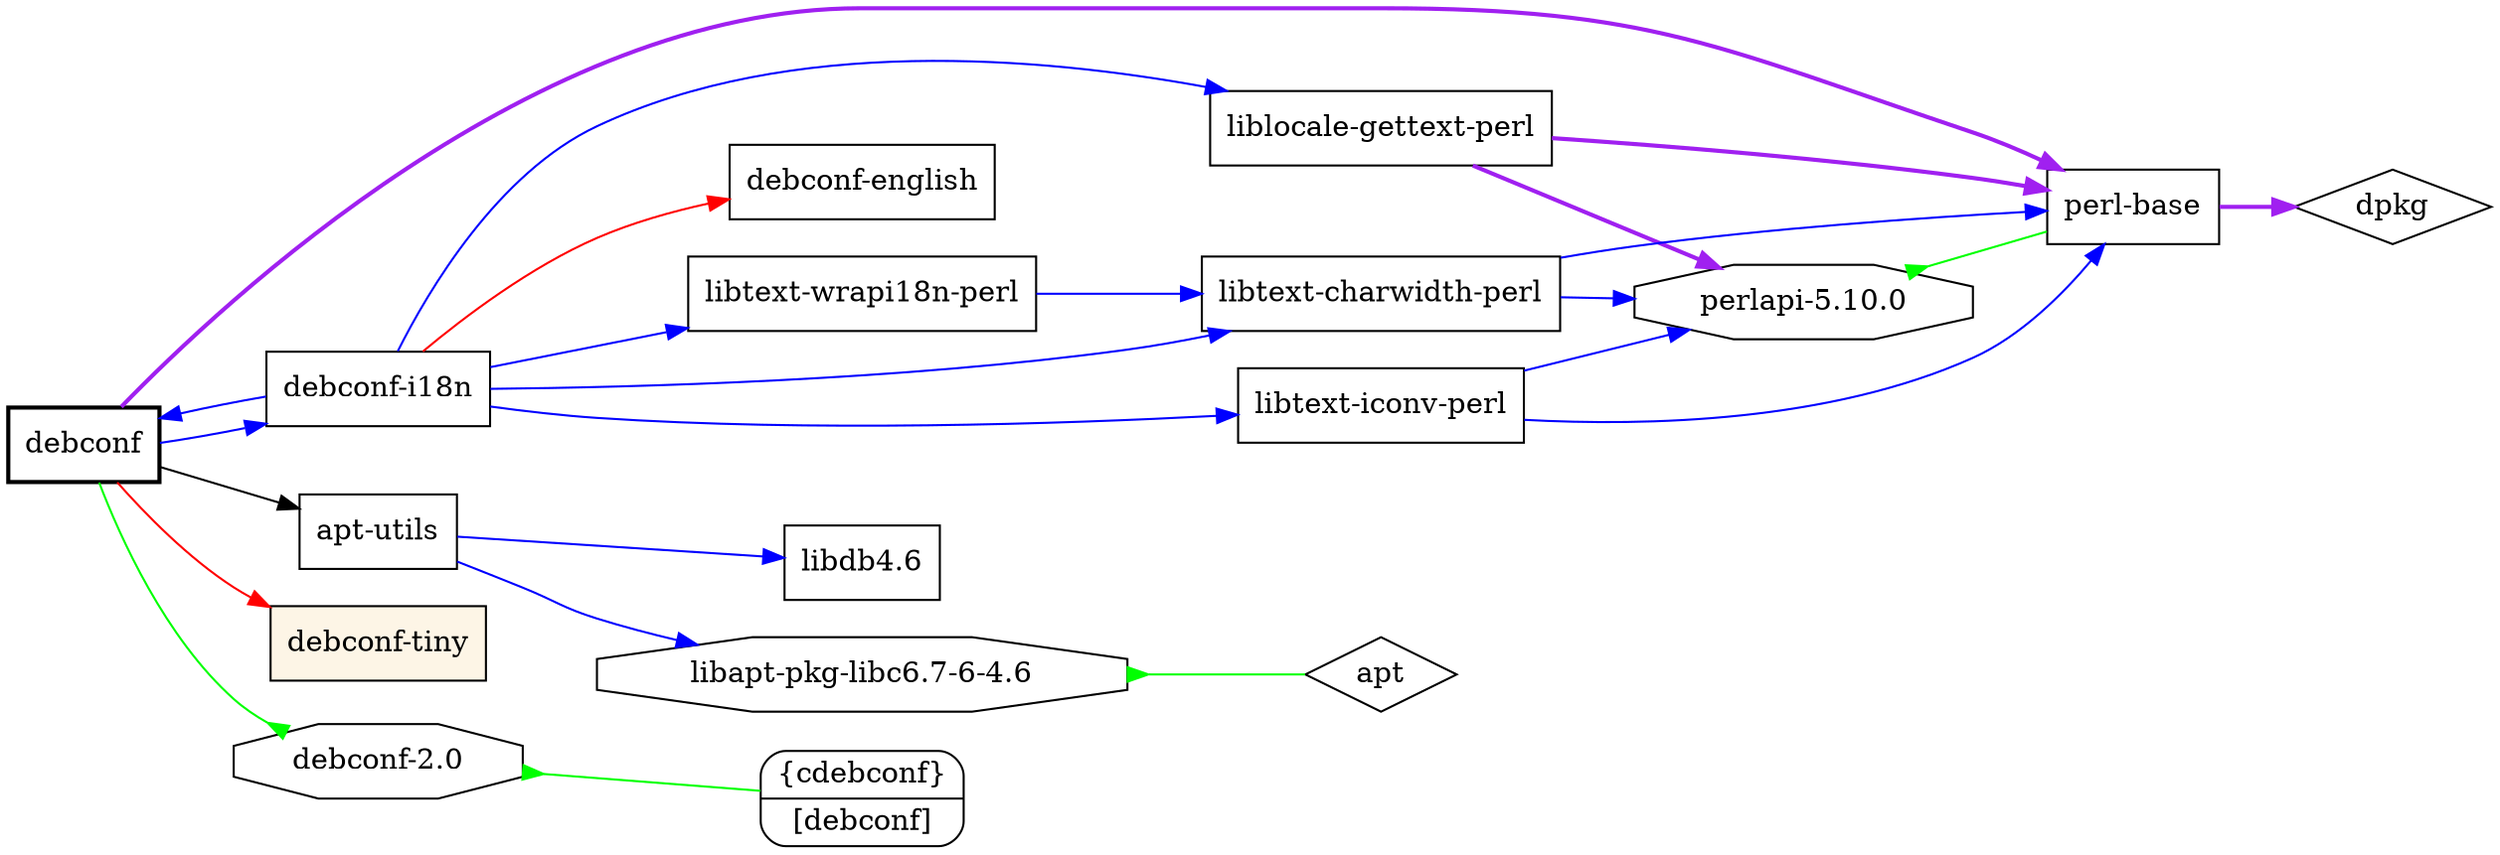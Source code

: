 digraph "debconf" {
	rankdir=LR;
	node [shape=box];
	"debconf" -> "perl-base" [color=purple,style=bold];
	"perl-base" -> "dpkg" [color=purple,style=bold];
	"debconf" -> "debconf-i18n" [color=blue];
	"debconf-i18n" -> "debconf" [color=blue];
	"debconf-i18n" -> "liblocale-gettext-perl" [color=blue];
	"liblocale-gettext-perl" -> "perl-base" [color=purple,style=bold];
	"liblocale-gettext-perl" -> "perlapi-5.10.0" [color=purple,style=bold];
	"perlapi-5.10.0" -> "perl-base" [dir=back,arrowtail=inv,color=green];
	"perlapi-5.10.0" [shape=octagon];
	"debconf-i18n" -> "libtext-iconv-perl" [color=blue];
	"libtext-iconv-perl" -> "perl-base" [color=blue];
	"libtext-iconv-perl" -> "perlapi-5.10.0" [color=blue];
	"debconf-i18n" -> "libtext-wrapi18n-perl" [color=blue];
	"libtext-wrapi18n-perl" -> "libtext-charwidth-perl" [color=blue];
	"libtext-charwidth-perl" -> "perl-base" [color=blue];
	"libtext-charwidth-perl" -> "perlapi-5.10.0" [color=blue];
	"debconf-i18n" -> "libtext-charwidth-perl" [color=blue];
	"debconf-i18n" -> "debconf-english" [color=red];
	"debconf" -> "apt-utils";
	"apt-utils" -> "libapt-pkg-libc6.7-6-4.6" [color=blue];
	"libapt-pkg-libc6.7-6-4.6" -> "apt" [dir=back,arrowtail=inv,color=green];
	"libapt-pkg-libc6.7-6-4.6" [shape=octagon];
	"apt-utils" -> "libdb4.6" [color=blue];
	"debconf" -> "debconf-tiny" [color=red];
	"debconf" -> "debconf-2.0" [arrowhead=inv,color=green];
	"debconf-2.0" -> virt1 [dir=back,arrowtail=inv,color=green];
	"debconf-2.0" [shape=octagon];
	"debconf" [style="setlinewidth(2)"]
	"debconf-tiny" [style=filled,fillcolor=oldlace];
	virt1 [
		shape = "record"
		style = "rounded"
		label = "<cdebconf> \{cdebconf\} | <debconf> [debconf]"
	]
	"apt" [shape=diamond];
	"dpkg" [shape=diamond];
}
// Excluded dependencies:
// libc6 libgcc1 libstdc++6
